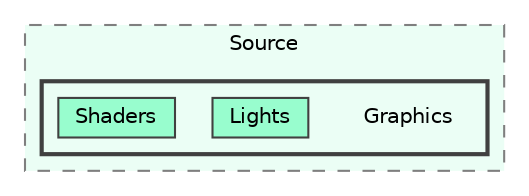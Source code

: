 digraph "C:/GEU/GEUCore/Source/Graphics"
{
 // LATEX_PDF_SIZE
  bgcolor="transparent";
  edge [fontname=Helvetica,fontsize=10,labelfontname=Helvetica,labelfontsize=10];
  node [fontname=Helvetica,fontsize=10,shape=box,height=0.2,width=0.4];
  compound=true
  subgraph clusterdir_d4107ff65a26812a8e80cf49f43b787d {
    graph [ bgcolor="#ebfef5", pencolor="grey50", label="Source", fontname=Helvetica,fontsize=10 style="filled,dashed", URL="dir_d4107ff65a26812a8e80cf49f43b787d.html",tooltip=""]
  subgraph clusterdir_809c4f716c50d1269b0b29ab8c19935a {
    graph [ bgcolor="#ebfef5", pencolor="grey25", label="", fontname=Helvetica,fontsize=10 style="filled,bold", URL="dir_809c4f716c50d1269b0b29ab8c19935a.html",tooltip=""]
    dir_809c4f716c50d1269b0b29ab8c19935a [shape=plaintext, label="Graphics"];
  dir_19ab12eef0a2af131db0f14a4ce0c72f [label="Lights", fillcolor="#98fdce", color="grey25", style="filled", URL="dir_19ab12eef0a2af131db0f14a4ce0c72f.html",tooltip=""];
  dir_6284c909491867f13bcb2d30824e6481 [label="Shaders", fillcolor="#98fdce", color="grey25", style="filled", URL="dir_6284c909491867f13bcb2d30824e6481.html",tooltip=""];
  }
  }
}
